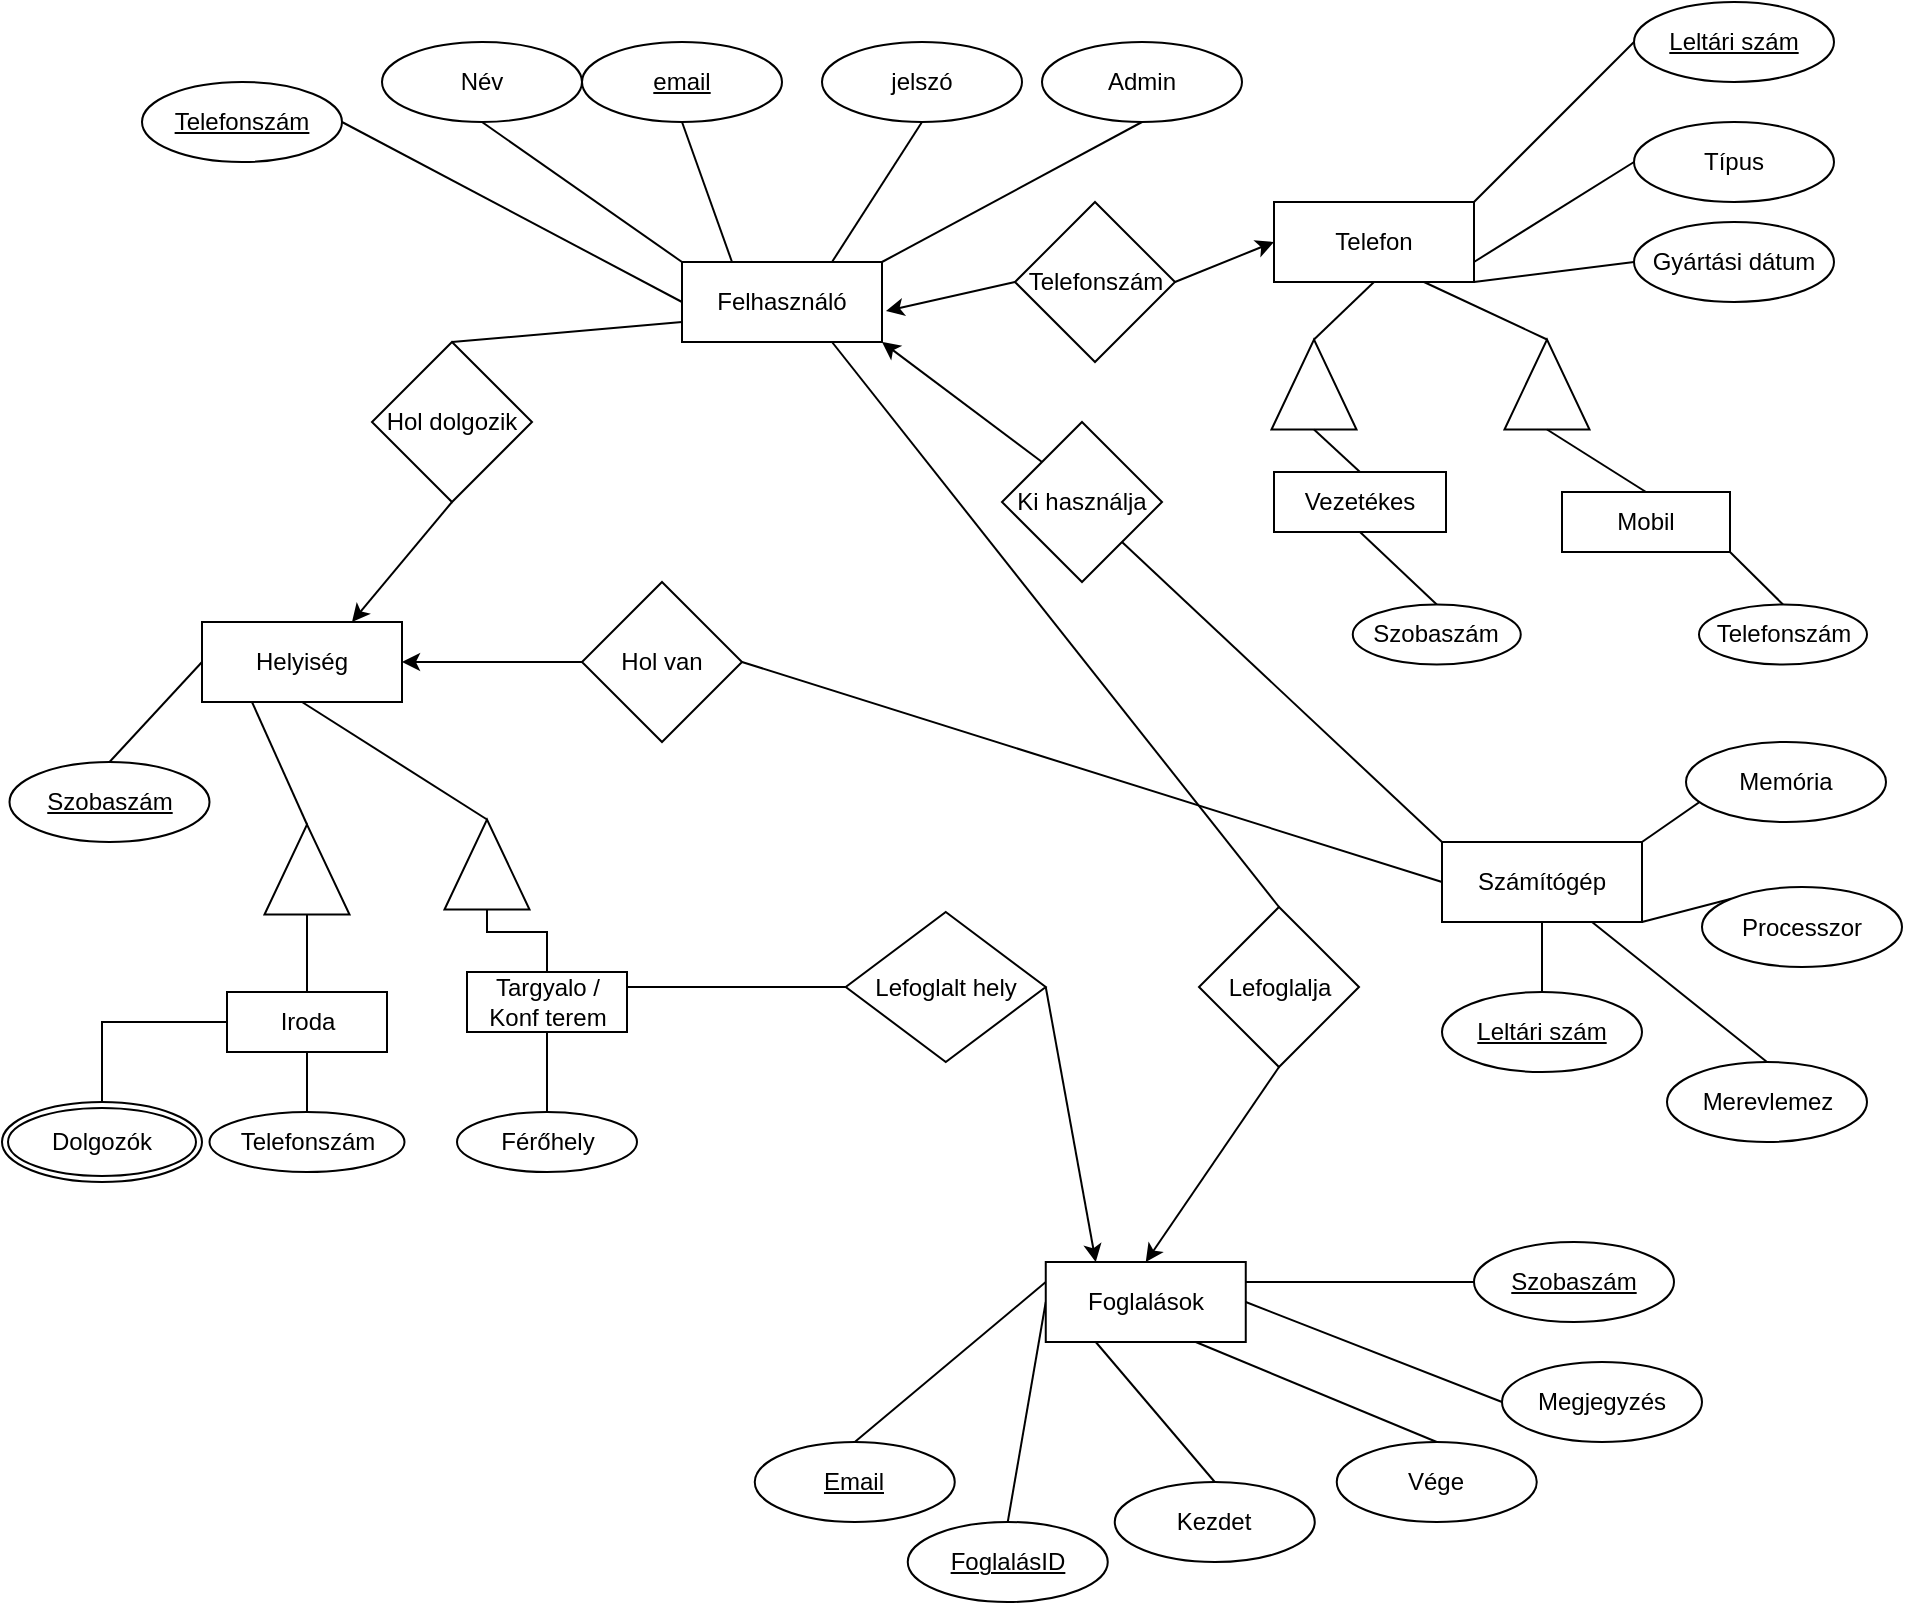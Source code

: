 <mxfile version="24.8.4">
  <diagram name="1 oldal" id="M2lxbGfFCIbtQnFnjS9T">
    <mxGraphModel dx="1393" dy="802" grid="1" gridSize="10" guides="1" tooltips="1" connect="1" arrows="1" fold="1" page="1" pageScale="1" pageWidth="827" pageHeight="1169" math="0" shadow="0">
      <root>
        <mxCell id="0" />
        <mxCell id="1" parent="0" />
        <mxCell id="nqwOCqm9ArOqmD_4J2SY-34" style="rounded=0;orthogonalLoop=1;jettySize=auto;html=1;exitX=0.75;exitY=1;exitDx=0;exitDy=0;entryX=0.5;entryY=0;entryDx=0;entryDy=0;endArrow=none;endFill=0;" edge="1" parent="1" source="J8be5djoPyq5z8u-Urgu-1" target="nqwOCqm9ArOqmD_4J2SY-30">
          <mxGeometry relative="1" as="geometry" />
        </mxCell>
        <mxCell id="J8be5djoPyq5z8u-Urgu-1" value="Felhasználó" style="whiteSpace=wrap;html=1;align=center;" parent="1" vertex="1">
          <mxGeometry x="350" y="140" width="100" height="40" as="geometry" />
        </mxCell>
        <mxCell id="XJ3Val_hjWEMoDBAJj5s-13" style="rounded=0;orthogonalLoop=1;jettySize=auto;html=1;exitX=0;exitY=0;exitDx=0;exitDy=0;entryX=1;entryY=1;entryDx=0;entryDy=0;endArrow=none;endFill=0;" parent="1" source="J8be5djoPyq5z8u-Urgu-3" target="XJ3Val_hjWEMoDBAJj5s-11" edge="1">
          <mxGeometry relative="1" as="geometry" />
        </mxCell>
        <mxCell id="nqwOCqm9ArOqmD_4J2SY-13" style="rounded=0;orthogonalLoop=1;jettySize=auto;html=1;exitX=0;exitY=0.5;exitDx=0;exitDy=0;entryX=1;entryY=0.5;entryDx=0;entryDy=0;endArrow=none;endFill=0;" edge="1" parent="1" source="J8be5djoPyq5z8u-Urgu-3" target="nqwOCqm9ArOqmD_4J2SY-12">
          <mxGeometry relative="1" as="geometry" />
        </mxCell>
        <mxCell id="J8be5djoPyq5z8u-Urgu-3" value="Számítógép" style="whiteSpace=wrap;html=1;align=center;" parent="1" vertex="1">
          <mxGeometry x="730" y="430" width="100" height="40" as="geometry" />
        </mxCell>
        <mxCell id="J8be5djoPyq5z8u-Urgu-4" value="Telefon" style="whiteSpace=wrap;html=1;align=center;" parent="1" vertex="1">
          <mxGeometry x="646" y="110" width="100" height="40" as="geometry" />
        </mxCell>
        <mxCell id="J8be5djoPyq5z8u-Urgu-21" style="rounded=0;orthogonalLoop=1;jettySize=auto;html=1;exitX=0.5;exitY=1;exitDx=0;exitDy=0;entryX=0;entryY=0;entryDx=0;entryDy=0;endArrow=none;endFill=0;" parent="1" source="J8be5djoPyq5z8u-Urgu-6" target="J8be5djoPyq5z8u-Urgu-1" edge="1">
          <mxGeometry relative="1" as="geometry" />
        </mxCell>
        <mxCell id="J8be5djoPyq5z8u-Urgu-6" value="Név" style="ellipse;whiteSpace=wrap;html=1;align=center;" parent="1" vertex="1">
          <mxGeometry x="200" y="30" width="100" height="40" as="geometry" />
        </mxCell>
        <mxCell id="J8be5djoPyq5z8u-Urgu-22" style="rounded=0;orthogonalLoop=1;jettySize=auto;html=1;exitX=0.5;exitY=1;exitDx=0;exitDy=0;entryX=0.25;entryY=0;entryDx=0;entryDy=0;endArrow=none;endFill=0;" parent="1" source="J8be5djoPyq5z8u-Urgu-7" target="J8be5djoPyq5z8u-Urgu-1" edge="1">
          <mxGeometry relative="1" as="geometry" />
        </mxCell>
        <mxCell id="J8be5djoPyq5z8u-Urgu-7" value="&lt;u&gt;email&lt;/u&gt;" style="ellipse;whiteSpace=wrap;html=1;align=center;" parent="1" vertex="1">
          <mxGeometry x="300" y="30" width="100" height="40" as="geometry" />
        </mxCell>
        <mxCell id="J8be5djoPyq5z8u-Urgu-24" style="rounded=0;orthogonalLoop=1;jettySize=auto;html=1;exitX=0.5;exitY=1;exitDx=0;exitDy=0;entryX=0.75;entryY=0;entryDx=0;entryDy=0;endArrow=none;endFill=0;" parent="1" source="J8be5djoPyq5z8u-Urgu-9" target="J8be5djoPyq5z8u-Urgu-1" edge="1">
          <mxGeometry relative="1" as="geometry" />
        </mxCell>
        <mxCell id="J8be5djoPyq5z8u-Urgu-9" value="jelszó" style="ellipse;whiteSpace=wrap;html=1;align=center;" parent="1" vertex="1">
          <mxGeometry x="420" y="30" width="100" height="40" as="geometry" />
        </mxCell>
        <mxCell id="J8be5djoPyq5z8u-Urgu-25" style="rounded=0;orthogonalLoop=1;jettySize=auto;html=1;exitX=0.5;exitY=1;exitDx=0;exitDy=0;entryX=1;entryY=0;entryDx=0;entryDy=0;endArrow=none;endFill=0;" parent="1" source="J8be5djoPyq5z8u-Urgu-10" target="J8be5djoPyq5z8u-Urgu-1" edge="1">
          <mxGeometry relative="1" as="geometry" />
        </mxCell>
        <mxCell id="J8be5djoPyq5z8u-Urgu-10" value="Admin" style="ellipse;whiteSpace=wrap;html=1;align=center;" parent="1" vertex="1">
          <mxGeometry x="530" y="30" width="100" height="40" as="geometry" />
        </mxCell>
        <mxCell id="J8be5djoPyq5z8u-Urgu-57" style="rounded=0;orthogonalLoop=1;jettySize=auto;html=1;exitX=0;exitY=0.5;exitDx=0;exitDy=0;entryX=1;entryY=0;entryDx=0;entryDy=0;endArrow=none;endFill=0;" parent="1" source="J8be5djoPyq5z8u-Urgu-32" target="J8be5djoPyq5z8u-Urgu-4" edge="1">
          <mxGeometry relative="1" as="geometry" />
        </mxCell>
        <mxCell id="J8be5djoPyq5z8u-Urgu-32" value="&lt;u&gt;Leltári szám&lt;/u&gt;" style="ellipse;whiteSpace=wrap;html=1;align=center;" parent="1" vertex="1">
          <mxGeometry x="826" y="10" width="100" height="40" as="geometry" />
        </mxCell>
        <mxCell id="J8be5djoPyq5z8u-Urgu-59" style="rounded=0;orthogonalLoop=1;jettySize=auto;html=1;exitX=0;exitY=0.5;exitDx=0;exitDy=0;entryX=1;entryY=0.75;entryDx=0;entryDy=0;endArrow=none;endFill=0;" parent="1" source="J8be5djoPyq5z8u-Urgu-34" target="J8be5djoPyq5z8u-Urgu-4" edge="1">
          <mxGeometry relative="1" as="geometry" />
        </mxCell>
        <mxCell id="J8be5djoPyq5z8u-Urgu-34" value="Típus" style="ellipse;whiteSpace=wrap;html=1;align=center;" parent="1" vertex="1">
          <mxGeometry x="826" y="70" width="100" height="40" as="geometry" />
        </mxCell>
        <mxCell id="J8be5djoPyq5z8u-Urgu-60" style="rounded=0;orthogonalLoop=1;jettySize=auto;html=1;exitX=0;exitY=0.5;exitDx=0;exitDy=0;entryX=1;entryY=1;entryDx=0;entryDy=0;endArrow=none;endFill=0;" parent="1" source="J8be5djoPyq5z8u-Urgu-35" target="J8be5djoPyq5z8u-Urgu-4" edge="1">
          <mxGeometry relative="1" as="geometry" />
        </mxCell>
        <mxCell id="J8be5djoPyq5z8u-Urgu-35" value="Gyártási dátum" style="ellipse;whiteSpace=wrap;html=1;align=center;" parent="1" vertex="1">
          <mxGeometry x="826" y="120" width="100" height="40" as="geometry" />
        </mxCell>
        <mxCell id="J8be5djoPyq5z8u-Urgu-62" style="rounded=0;orthogonalLoop=1;jettySize=auto;html=1;exitX=0.5;exitY=0;exitDx=0;exitDy=0;entryX=0.5;entryY=1;entryDx=0;entryDy=0;endArrow=none;endFill=0;" parent="1" source="J8be5djoPyq5z8u-Urgu-44" target="J8be5djoPyq5z8u-Urgu-3" edge="1">
          <mxGeometry relative="1" as="geometry" />
        </mxCell>
        <mxCell id="J8be5djoPyq5z8u-Urgu-44" value="&lt;u&gt;Leltári szám&lt;/u&gt;" style="ellipse;whiteSpace=wrap;html=1;align=center;" parent="1" vertex="1">
          <mxGeometry x="730" y="505" width="100" height="40" as="geometry" />
        </mxCell>
        <mxCell id="J8be5djoPyq5z8u-Urgu-63" style="rounded=0;orthogonalLoop=1;jettySize=auto;html=1;exitX=0;exitY=0;exitDx=0;exitDy=0;entryX=1;entryY=1;entryDx=0;entryDy=0;endArrow=none;endFill=0;" parent="1" source="J8be5djoPyq5z8u-Urgu-45" target="J8be5djoPyq5z8u-Urgu-3" edge="1">
          <mxGeometry relative="1" as="geometry" />
        </mxCell>
        <mxCell id="J8be5djoPyq5z8u-Urgu-45" value="Processzor" style="ellipse;whiteSpace=wrap;html=1;align=center;" parent="1" vertex="1">
          <mxGeometry x="860" y="452.5" width="100" height="40" as="geometry" />
        </mxCell>
        <mxCell id="J8be5djoPyq5z8u-Urgu-64" style="rounded=0;orthogonalLoop=1;jettySize=auto;html=1;exitX=0.5;exitY=0;exitDx=0;exitDy=0;entryX=1;entryY=0;entryDx=0;entryDy=0;endArrow=none;endFill=0;" parent="1" source="J8be5djoPyq5z8u-Urgu-46" target="J8be5djoPyq5z8u-Urgu-3" edge="1">
          <mxGeometry relative="1" as="geometry" />
        </mxCell>
        <mxCell id="J8be5djoPyq5z8u-Urgu-46" value="Memória" style="ellipse;whiteSpace=wrap;html=1;align=center;" parent="1" vertex="1">
          <mxGeometry x="852" y="380" width="100" height="40" as="geometry" />
        </mxCell>
        <mxCell id="J8be5djoPyq5z8u-Urgu-61" style="rounded=0;orthogonalLoop=1;jettySize=auto;html=1;exitX=0.5;exitY=0;exitDx=0;exitDy=0;entryX=0.75;entryY=1;entryDx=0;entryDy=0;endArrow=none;endFill=0;" parent="1" source="J8be5djoPyq5z8u-Urgu-47" target="J8be5djoPyq5z8u-Urgu-3" edge="1">
          <mxGeometry relative="1" as="geometry" />
        </mxCell>
        <mxCell id="J8be5djoPyq5z8u-Urgu-47" value="Merevlemez" style="ellipse;whiteSpace=wrap;html=1;align=center;" parent="1" vertex="1">
          <mxGeometry x="842.5" y="540" width="100" height="40" as="geometry" />
        </mxCell>
        <mxCell id="XJ3Val_hjWEMoDBAJj5s-3" style="rounded=0;orthogonalLoop=1;jettySize=auto;html=1;exitX=1;exitY=0.5;exitDx=0;exitDy=0;entryX=0.75;entryY=1;entryDx=0;entryDy=0;endArrow=none;endFill=0;" parent="1" source="XJ3Val_hjWEMoDBAJj5s-1" target="J8be5djoPyq5z8u-Urgu-4" edge="1">
          <mxGeometry relative="1" as="geometry" />
        </mxCell>
        <mxCell id="XJ3Val_hjWEMoDBAJj5s-1" value="" style="triangle;whiteSpace=wrap;html=1;rotation=-90;" parent="1" vertex="1">
          <mxGeometry x="760" y="180" width="45" height="42.5" as="geometry" />
        </mxCell>
        <mxCell id="XJ3Val_hjWEMoDBAJj5s-4" style="rounded=0;orthogonalLoop=1;jettySize=auto;html=1;exitX=1;exitY=0.5;exitDx=0;exitDy=0;entryX=0.5;entryY=1;entryDx=0;entryDy=0;endArrow=none;endFill=0;" parent="1" source="XJ3Val_hjWEMoDBAJj5s-2" target="J8be5djoPyq5z8u-Urgu-4" edge="1">
          <mxGeometry relative="1" as="geometry" />
        </mxCell>
        <mxCell id="XJ3Val_hjWEMoDBAJj5s-2" value="" style="triangle;whiteSpace=wrap;html=1;rotation=-90;" parent="1" vertex="1">
          <mxGeometry x="643.5" y="180" width="45" height="42.5" as="geometry" />
        </mxCell>
        <mxCell id="XJ3Val_hjWEMoDBAJj5s-6" style="rounded=0;orthogonalLoop=1;jettySize=auto;html=1;exitX=0.5;exitY=0;exitDx=0;exitDy=0;entryX=0;entryY=0.5;entryDx=0;entryDy=0;endArrow=none;endFill=0;" parent="1" source="XJ3Val_hjWEMoDBAJj5s-26" target="XJ3Val_hjWEMoDBAJj5s-2" edge="1">
          <mxGeometry relative="1" as="geometry">
            <mxPoint x="666.0" y="250.0" as="sourcePoint" />
            <mxPoint x="748" y="234" as="targetPoint" />
          </mxGeometry>
        </mxCell>
        <mxCell id="nqwOCqm9ArOqmD_4J2SY-43" style="rounded=0;orthogonalLoop=1;jettySize=auto;html=1;exitX=1;exitY=0.5;exitDx=0;exitDy=0;entryX=0;entryY=0.5;entryDx=0;entryDy=0;" edge="1" parent="1" source="XJ3Val_hjWEMoDBAJj5s-7" target="J8be5djoPyq5z8u-Urgu-4">
          <mxGeometry relative="1" as="geometry" />
        </mxCell>
        <mxCell id="XJ3Val_hjWEMoDBAJj5s-7" value="Telefonszám" style="rhombus;whiteSpace=wrap;html=1;" parent="1" vertex="1">
          <mxGeometry x="516.5" y="110" width="80" height="80" as="geometry" />
        </mxCell>
        <mxCell id="XJ3Val_hjWEMoDBAJj5s-8" style="rounded=0;orthogonalLoop=1;jettySize=auto;html=1;exitX=0;exitY=0.5;exitDx=0;exitDy=0;entryX=1.02;entryY=0.614;entryDx=0;entryDy=0;entryPerimeter=0;" parent="1" source="XJ3Val_hjWEMoDBAJj5s-7" target="J8be5djoPyq5z8u-Urgu-1" edge="1">
          <mxGeometry relative="1" as="geometry" />
        </mxCell>
        <mxCell id="XJ3Val_hjWEMoDBAJj5s-12" style="rounded=0;orthogonalLoop=1;jettySize=auto;html=1;exitX=0;exitY=0;exitDx=0;exitDy=0;entryX=1;entryY=1;entryDx=0;entryDy=0;" parent="1" source="XJ3Val_hjWEMoDBAJj5s-11" target="J8be5djoPyq5z8u-Urgu-1" edge="1">
          <mxGeometry relative="1" as="geometry" />
        </mxCell>
        <mxCell id="XJ3Val_hjWEMoDBAJj5s-11" value="Ki használja" style="rhombus;whiteSpace=wrap;html=1;" parent="1" vertex="1">
          <mxGeometry x="510" y="220" width="80" height="80" as="geometry" />
        </mxCell>
        <mxCell id="XJ3Val_hjWEMoDBAJj5s-19" style="rounded=0;orthogonalLoop=1;jettySize=auto;html=1;exitX=0.5;exitY=0;exitDx=0;exitDy=0;entryX=0;entryY=0.5;entryDx=0;entryDy=0;endArrow=none;endFill=0;" parent="1" source="XJ3Val_hjWEMoDBAJj5s-14" target="XJ3Val_hjWEMoDBAJj5s-18" edge="1">
          <mxGeometry relative="1" as="geometry" />
        </mxCell>
        <mxCell id="XJ3Val_hjWEMoDBAJj5s-14" value="Szobaszám" style="ellipse;whiteSpace=wrap;html=1;align=center;fontStyle=4;" parent="1" vertex="1">
          <mxGeometry x="13.75" y="390" width="100" height="40" as="geometry" />
        </mxCell>
        <mxCell id="XJ3Val_hjWEMoDBAJj5s-17" style="rounded=0;orthogonalLoop=1;jettySize=auto;html=1;exitX=0.5;exitY=0;exitDx=0;exitDy=0;entryX=0;entryY=0.75;entryDx=0;entryDy=0;endArrow=none;endFill=0;" parent="1" source="XJ3Val_hjWEMoDBAJj5s-16" target="J8be5djoPyq5z8u-Urgu-1" edge="1">
          <mxGeometry relative="1" as="geometry" />
        </mxCell>
        <mxCell id="XJ3Val_hjWEMoDBAJj5s-16" value="Hol dolgozik" style="rhombus;whiteSpace=wrap;html=1;" parent="1" vertex="1">
          <mxGeometry x="195" y="180" width="80" height="80" as="geometry" />
        </mxCell>
        <mxCell id="XJ3Val_hjWEMoDBAJj5s-20" style="rounded=0;orthogonalLoop=1;jettySize=auto;html=1;exitX=0.5;exitY=1;exitDx=0;exitDy=0;entryX=0.75;entryY=0;entryDx=0;entryDy=0;endArrow=classic;endFill=1;" parent="1" source="XJ3Val_hjWEMoDBAJj5s-16" target="XJ3Val_hjWEMoDBAJj5s-18" edge="1">
          <mxGeometry relative="1" as="geometry" />
        </mxCell>
        <mxCell id="nqwOCqm9ArOqmD_4J2SY-39" style="rounded=0;orthogonalLoop=1;jettySize=auto;html=1;exitX=1;exitY=0.25;exitDx=0;exitDy=0;entryX=0;entryY=0.5;entryDx=0;entryDy=0;endArrow=none;endFill=0;" edge="1" parent="1" source="nqwOCqm9ArOqmD_4J2SY-3" target="nqwOCqm9ArOqmD_4J2SY-38">
          <mxGeometry relative="1" as="geometry" />
        </mxCell>
        <mxCell id="XJ3Val_hjWEMoDBAJj5s-18" value="Helyiség" style="whiteSpace=wrap;html=1;align=center;" parent="1" vertex="1">
          <mxGeometry x="110" y="320" width="100" height="40" as="geometry" />
        </mxCell>
        <mxCell id="nqwOCqm9ArOqmD_4J2SY-50" style="rounded=0;orthogonalLoop=1;jettySize=auto;html=1;exitX=0.5;exitY=0;exitDx=0;exitDy=0;entryX=0;entryY=0.5;entryDx=0;entryDy=0;endArrow=none;endFill=0;" edge="1" parent="1" source="XJ3Val_hjWEMoDBAJj5s-24" target="XJ3Val_hjWEMoDBAJj5s-1">
          <mxGeometry relative="1" as="geometry" />
        </mxCell>
        <mxCell id="XJ3Val_hjWEMoDBAJj5s-24" value="Mobil" style="whiteSpace=wrap;html=1;align=center;" parent="1" vertex="1">
          <mxGeometry x="790" y="255" width="84" height="30" as="geometry" />
        </mxCell>
        <mxCell id="XJ3Val_hjWEMoDBAJj5s-26" value="Vezetékes" style="whiteSpace=wrap;html=1;align=center;" parent="1" vertex="1">
          <mxGeometry x="646" y="245" width="86" height="30" as="geometry" />
        </mxCell>
        <mxCell id="XJ3Val_hjWEMoDBAJj5s-28" style="rounded=0;orthogonalLoop=1;jettySize=auto;html=1;exitX=0.5;exitY=0;exitDx=0;exitDy=0;entryX=1;entryY=1;entryDx=0;entryDy=0;endArrow=none;endFill=0;" parent="1" source="XJ3Val_hjWEMoDBAJj5s-27" target="XJ3Val_hjWEMoDBAJj5s-24" edge="1">
          <mxGeometry relative="1" as="geometry" />
        </mxCell>
        <mxCell id="XJ3Val_hjWEMoDBAJj5s-27" value="Telefonszám" style="ellipse;whiteSpace=wrap;html=1;align=center;" parent="1" vertex="1">
          <mxGeometry x="858.5" y="311.25" width="84" height="30" as="geometry" />
        </mxCell>
        <mxCell id="XJ3Val_hjWEMoDBAJj5s-31" style="rounded=0;orthogonalLoop=1;jettySize=auto;html=1;exitX=0.5;exitY=0;exitDx=0;exitDy=0;entryX=0.5;entryY=1;entryDx=0;entryDy=0;endArrow=none;endFill=0;" parent="1" source="XJ3Val_hjWEMoDBAJj5s-30" target="XJ3Val_hjWEMoDBAJj5s-26" edge="1">
          <mxGeometry relative="1" as="geometry" />
        </mxCell>
        <mxCell id="XJ3Val_hjWEMoDBAJj5s-30" value="Szobaszám" style="ellipse;whiteSpace=wrap;html=1;align=center;" parent="1" vertex="1">
          <mxGeometry x="685.38" y="311.25" width="84" height="30" as="geometry" />
        </mxCell>
        <mxCell id="XJ3Val_hjWEMoDBAJj5s-34" style="rounded=0;orthogonalLoop=1;jettySize=auto;html=1;exitX=1;exitY=0.5;exitDx=0;exitDy=0;entryX=0;entryY=0.5;entryDx=0;entryDy=0;endArrow=none;endFill=0;" parent="1" source="XJ3Val_hjWEMoDBAJj5s-33" target="J8be5djoPyq5z8u-Urgu-1" edge="1">
          <mxGeometry relative="1" as="geometry" />
        </mxCell>
        <mxCell id="XJ3Val_hjWEMoDBAJj5s-33" value="&lt;u&gt;Telefonszám&lt;/u&gt;" style="ellipse;whiteSpace=wrap;html=1;align=center;" parent="1" vertex="1">
          <mxGeometry x="80" y="50" width="100" height="40" as="geometry" />
        </mxCell>
        <mxCell id="XJ3Val_hjWEMoDBAJj5s-36" style="rounded=0;orthogonalLoop=1;jettySize=auto;html=1;exitX=1;exitY=0.5;exitDx=0;exitDy=0;entryX=0.25;entryY=1;entryDx=0;entryDy=0;endArrow=none;endFill=0;" parent="1" source="XJ3Val_hjWEMoDBAJj5s-35" target="XJ3Val_hjWEMoDBAJj5s-18" edge="1">
          <mxGeometry relative="1" as="geometry" />
        </mxCell>
        <mxCell id="XJ3Val_hjWEMoDBAJj5s-35" value="" style="triangle;whiteSpace=wrap;html=1;rotation=-90;" parent="1" vertex="1">
          <mxGeometry x="140" y="422.5" width="45" height="42.5" as="geometry" />
        </mxCell>
        <mxCell id="XJ3Val_hjWEMoDBAJj5s-38" style="rounded=0;orthogonalLoop=1;jettySize=auto;html=1;exitX=0.5;exitY=0;exitDx=0;exitDy=0;entryX=0;entryY=0.5;entryDx=0;entryDy=0;endArrow=none;endFill=0;" parent="1" source="XJ3Val_hjWEMoDBAJj5s-37" target="XJ3Val_hjWEMoDBAJj5s-35" edge="1">
          <mxGeometry relative="1" as="geometry" />
        </mxCell>
        <mxCell id="nqwOCqm9ArOqmD_4J2SY-54" style="edgeStyle=orthogonalEdgeStyle;rounded=0;orthogonalLoop=1;jettySize=auto;html=1;exitX=0;exitY=0.5;exitDx=0;exitDy=0;entryX=0.5;entryY=0;entryDx=0;entryDy=0;endArrow=none;endFill=0;entryPerimeter=0;" edge="1" parent="1" source="XJ3Val_hjWEMoDBAJj5s-37" target="nqwOCqm9ArOqmD_4J2SY-62">
          <mxGeometry relative="1" as="geometry">
            <mxPoint x="57.5" y="555" as="targetPoint" />
          </mxGeometry>
        </mxCell>
        <mxCell id="XJ3Val_hjWEMoDBAJj5s-37" value="Iroda" style="whiteSpace=wrap;html=1;align=center;" parent="1" vertex="1">
          <mxGeometry x="122.5" y="505" width="80" height="30" as="geometry" />
        </mxCell>
        <mxCell id="XJ3Val_hjWEMoDBAJj5s-40" style="rounded=0;orthogonalLoop=1;jettySize=auto;html=1;exitX=0.5;exitY=0;exitDx=0;exitDy=0;entryX=0.5;entryY=1;entryDx=0;entryDy=0;endArrow=none;endFill=0;" parent="1" source="XJ3Val_hjWEMoDBAJj5s-39" target="XJ3Val_hjWEMoDBAJj5s-37" edge="1">
          <mxGeometry relative="1" as="geometry" />
        </mxCell>
        <mxCell id="XJ3Val_hjWEMoDBAJj5s-39" value="Telefonszám" style="ellipse;whiteSpace=wrap;html=1;align=center;" parent="1" vertex="1">
          <mxGeometry x="113.75" y="565" width="97.5" height="30" as="geometry" />
        </mxCell>
        <mxCell id="nqwOCqm9ArOqmD_4J2SY-6" style="rounded=0;orthogonalLoop=1;jettySize=auto;html=1;exitX=1;exitY=0.5;exitDx=0;exitDy=0;entryX=0.5;entryY=1;entryDx=0;entryDy=0;endArrow=none;endFill=0;" edge="1" parent="1" source="nqwOCqm9ArOqmD_4J2SY-1" target="XJ3Val_hjWEMoDBAJj5s-18">
          <mxGeometry relative="1" as="geometry" />
        </mxCell>
        <mxCell id="nqwOCqm9ArOqmD_4J2SY-1" value="" style="triangle;whiteSpace=wrap;html=1;rotation=-90;" vertex="1" parent="1">
          <mxGeometry x="230" y="420" width="45" height="42.5" as="geometry" />
        </mxCell>
        <mxCell id="nqwOCqm9ArOqmD_4J2SY-2" style="rounded=0;orthogonalLoop=1;jettySize=auto;html=1;exitX=0.5;exitY=0;exitDx=0;exitDy=0;entryX=0;entryY=0.5;entryDx=0;entryDy=0;endArrow=none;endFill=0;edgeStyle=orthogonalEdgeStyle;" edge="1" parent="1" source="nqwOCqm9ArOqmD_4J2SY-3" target="nqwOCqm9ArOqmD_4J2SY-1">
          <mxGeometry relative="1" as="geometry" />
        </mxCell>
        <mxCell id="nqwOCqm9ArOqmD_4J2SY-41" style="rounded=0;orthogonalLoop=1;jettySize=auto;html=1;exitX=0.5;exitY=1;exitDx=0;exitDy=0;entryX=0.5;entryY=0;entryDx=0;entryDy=0;endArrow=none;endFill=0;" edge="1" parent="1" source="nqwOCqm9ArOqmD_4J2SY-3" target="nqwOCqm9ArOqmD_4J2SY-42">
          <mxGeometry relative="1" as="geometry">
            <mxPoint x="220" y="650" as="targetPoint" />
          </mxGeometry>
        </mxCell>
        <mxCell id="nqwOCqm9ArOqmD_4J2SY-3" value="Targyalo / Konf terem" style="whiteSpace=wrap;html=1;align=center;" vertex="1" parent="1">
          <mxGeometry x="242.5" y="495" width="80" height="30" as="geometry" />
        </mxCell>
        <mxCell id="nqwOCqm9ArOqmD_4J2SY-14" style="rounded=0;orthogonalLoop=1;jettySize=auto;html=1;exitX=0;exitY=0.5;exitDx=0;exitDy=0;entryX=1;entryY=0.5;entryDx=0;entryDy=0;" edge="1" parent="1" source="nqwOCqm9ArOqmD_4J2SY-12" target="XJ3Val_hjWEMoDBAJj5s-18">
          <mxGeometry relative="1" as="geometry" />
        </mxCell>
        <mxCell id="nqwOCqm9ArOqmD_4J2SY-12" value="Hol van" style="rhombus;whiteSpace=wrap;html=1;" vertex="1" parent="1">
          <mxGeometry x="300" y="300" width="80" height="80" as="geometry" />
        </mxCell>
        <mxCell id="nqwOCqm9ArOqmD_4J2SY-26" style="rounded=0;orthogonalLoop=1;jettySize=auto;html=1;exitX=0;exitY=0.5;exitDx=0;exitDy=0;entryX=0.5;entryY=0;entryDx=0;entryDy=0;endArrow=none;endFill=0;" edge="1" parent="1" source="nqwOCqm9ArOqmD_4J2SY-21" target="nqwOCqm9ArOqmD_4J2SY-22">
          <mxGeometry relative="1" as="geometry" />
        </mxCell>
        <mxCell id="nqwOCqm9ArOqmD_4J2SY-27" style="rounded=0;orthogonalLoop=1;jettySize=auto;html=1;exitX=0.25;exitY=1;exitDx=0;exitDy=0;entryX=0.5;entryY=0;entryDx=0;entryDy=0;endArrow=none;endFill=0;" edge="1" parent="1" source="nqwOCqm9ArOqmD_4J2SY-21" target="nqwOCqm9ArOqmD_4J2SY-23">
          <mxGeometry relative="1" as="geometry" />
        </mxCell>
        <mxCell id="nqwOCqm9ArOqmD_4J2SY-28" style="rounded=0;orthogonalLoop=1;jettySize=auto;html=1;exitX=0.75;exitY=1;exitDx=0;exitDy=0;entryX=0.5;entryY=0;entryDx=0;entryDy=0;endArrow=none;endFill=0;" edge="1" parent="1" source="nqwOCqm9ArOqmD_4J2SY-21" target="nqwOCqm9ArOqmD_4J2SY-24">
          <mxGeometry relative="1" as="geometry" />
        </mxCell>
        <mxCell id="nqwOCqm9ArOqmD_4J2SY-35" style="rounded=0;orthogonalLoop=1;jettySize=auto;html=1;exitX=0;exitY=0.25;exitDx=0;exitDy=0;entryX=0.5;entryY=0;entryDx=0;entryDy=0;endArrow=none;endFill=0;" edge="1" parent="1" source="nqwOCqm9ArOqmD_4J2SY-21" target="nqwOCqm9ArOqmD_4J2SY-36">
          <mxGeometry relative="1" as="geometry">
            <mxPoint x="311.88" y="710" as="targetPoint" />
          </mxGeometry>
        </mxCell>
        <mxCell id="nqwOCqm9ArOqmD_4J2SY-21" value="Foglalások" style="whiteSpace=wrap;html=1;align=center;" vertex="1" parent="1">
          <mxGeometry x="531.88" y="640" width="100" height="40" as="geometry" />
        </mxCell>
        <mxCell id="nqwOCqm9ArOqmD_4J2SY-22" value="FoglalásID" style="ellipse;whiteSpace=wrap;html=1;align=center;fontStyle=4" vertex="1" parent="1">
          <mxGeometry x="462.88" y="770" width="100" height="40" as="geometry" />
        </mxCell>
        <mxCell id="nqwOCqm9ArOqmD_4J2SY-23" value="Kezdet" style="ellipse;whiteSpace=wrap;html=1;align=center;" vertex="1" parent="1">
          <mxGeometry x="566.38" y="750" width="100" height="40" as="geometry" />
        </mxCell>
        <mxCell id="nqwOCqm9ArOqmD_4J2SY-24" value="Vége" style="ellipse;whiteSpace=wrap;html=1;align=center;" vertex="1" parent="1">
          <mxGeometry x="677.38" y="730" width="100" height="40" as="geometry" />
        </mxCell>
        <mxCell id="nqwOCqm9ArOqmD_4J2SY-25" value="Megjegyzés" style="ellipse;whiteSpace=wrap;html=1;align=center;" vertex="1" parent="1">
          <mxGeometry x="760" y="690" width="100" height="40" as="geometry" />
        </mxCell>
        <mxCell id="nqwOCqm9ArOqmD_4J2SY-29" style="rounded=0;orthogonalLoop=1;jettySize=auto;html=1;exitX=1;exitY=0.5;exitDx=0;exitDy=0;endArrow=none;endFill=0;entryX=0;entryY=0.5;entryDx=0;entryDy=0;" edge="1" parent="1" source="nqwOCqm9ArOqmD_4J2SY-21" target="nqwOCqm9ArOqmD_4J2SY-25">
          <mxGeometry relative="1" as="geometry">
            <mxPoint x="792" y="720" as="targetPoint" />
          </mxGeometry>
        </mxCell>
        <mxCell id="nqwOCqm9ArOqmD_4J2SY-33" style="rounded=0;orthogonalLoop=1;jettySize=auto;html=1;exitX=0.5;exitY=1;exitDx=0;exitDy=0;entryX=0.5;entryY=0;entryDx=0;entryDy=0;" edge="1" parent="1" source="nqwOCqm9ArOqmD_4J2SY-30" target="nqwOCqm9ArOqmD_4J2SY-21">
          <mxGeometry relative="1" as="geometry" />
        </mxCell>
        <mxCell id="nqwOCqm9ArOqmD_4J2SY-30" value="Lefoglalja" style="rhombus;whiteSpace=wrap;html=1;" vertex="1" parent="1">
          <mxGeometry x="608.5" y="462.5" width="80" height="80" as="geometry" />
        </mxCell>
        <mxCell id="nqwOCqm9ArOqmD_4J2SY-36" value="Email" style="ellipse;whiteSpace=wrap;html=1;align=center;fontStyle=4" vertex="1" parent="1">
          <mxGeometry x="386.38" y="730" width="100" height="40" as="geometry" />
        </mxCell>
        <mxCell id="nqwOCqm9ArOqmD_4J2SY-40" style="rounded=0;orthogonalLoop=1;jettySize=auto;html=1;exitX=1;exitY=0.5;exitDx=0;exitDy=0;entryX=0.25;entryY=0;entryDx=0;entryDy=0;" edge="1" parent="1" source="nqwOCqm9ArOqmD_4J2SY-38" target="nqwOCqm9ArOqmD_4J2SY-21">
          <mxGeometry relative="1" as="geometry" />
        </mxCell>
        <mxCell id="nqwOCqm9ArOqmD_4J2SY-38" value="Lefoglalt hely" style="rhombus;whiteSpace=wrap;html=1;" vertex="1" parent="1">
          <mxGeometry x="431.88" y="465" width="100" height="75" as="geometry" />
        </mxCell>
        <mxCell id="nqwOCqm9ArOqmD_4J2SY-42" value="Férőhely" style="ellipse;whiteSpace=wrap;html=1;align=center;" vertex="1" parent="1">
          <mxGeometry x="237.5" y="565" width="90" height="30" as="geometry" />
        </mxCell>
        <mxCell id="nqwOCqm9ArOqmD_4J2SY-48" style="rounded=0;orthogonalLoop=1;jettySize=auto;html=1;exitX=0;exitY=0.5;exitDx=0;exitDy=0;entryX=1;entryY=0.25;entryDx=0;entryDy=0;endArrow=none;endFill=0;" edge="1" parent="1" source="nqwOCqm9ArOqmD_4J2SY-47" target="nqwOCqm9ArOqmD_4J2SY-21">
          <mxGeometry relative="1" as="geometry" />
        </mxCell>
        <mxCell id="nqwOCqm9ArOqmD_4J2SY-47" value="Szobaszám" style="ellipse;whiteSpace=wrap;html=1;align=center;fontStyle=4" vertex="1" parent="1">
          <mxGeometry x="746" y="630" width="100" height="40" as="geometry" />
        </mxCell>
        <mxCell id="nqwOCqm9ArOqmD_4J2SY-62" value="Dolgozók" style="ellipse;shape=doubleEllipse;margin=3;whiteSpace=wrap;html=1;align=center;" vertex="1" parent="1">
          <mxGeometry x="10" y="560" width="100" height="40" as="geometry" />
        </mxCell>
      </root>
    </mxGraphModel>
  </diagram>
</mxfile>
